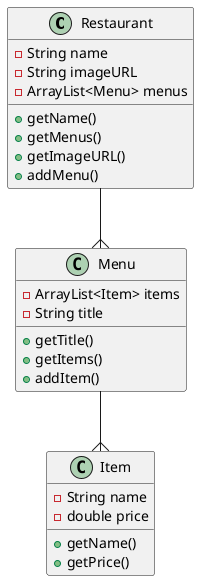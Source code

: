 @startuml
class Restaurant {
    - String name
    - String imageURL
    - ArrayList<Menu> menus
    +getName()
    +getMenus()
    +getImageURL()
    +addMenu()
}

class Menu {
    - ArrayList<Item> items
    - String title
    +getTitle()
    +getItems()
    +addItem()
}

class Item {
    - String name
    - double price
    +getName()
    +getPrice()

}

Restaurant--{ Menu
Menu --{ Item
@enduml